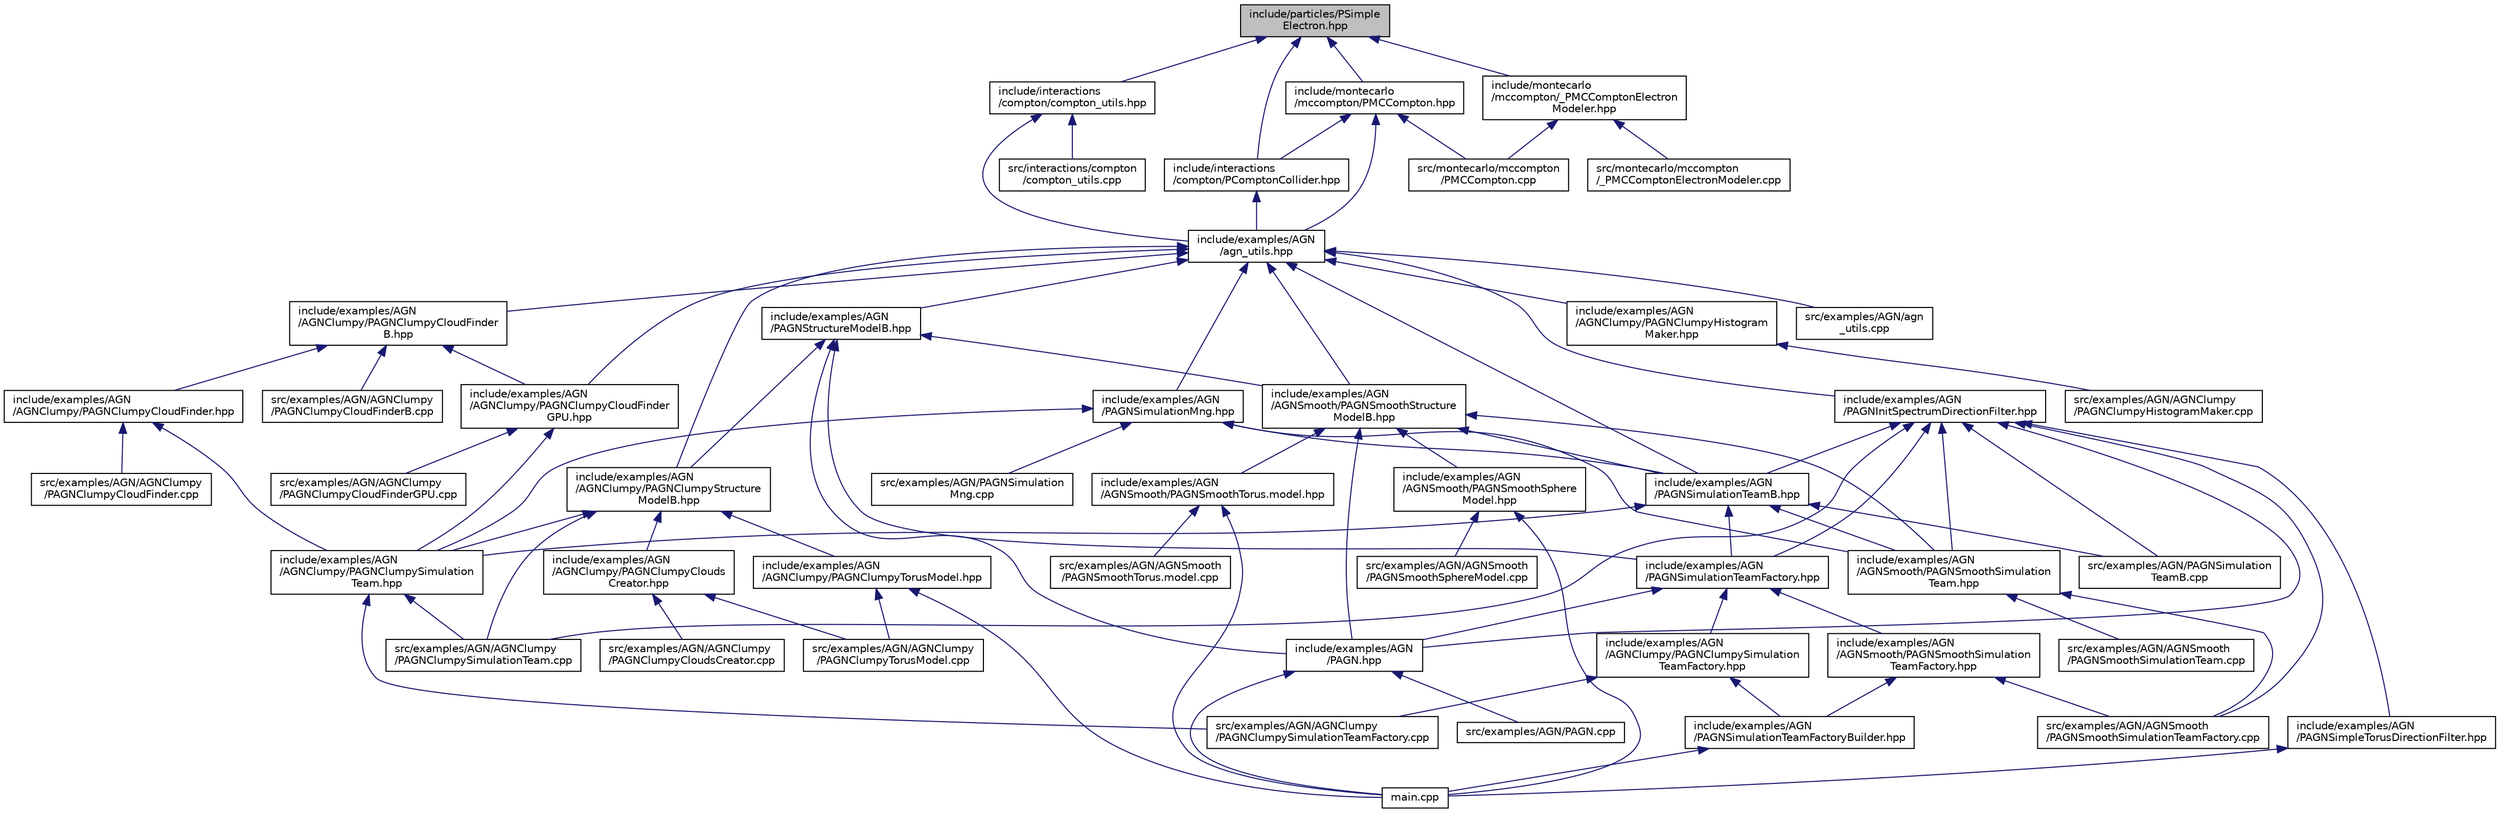 digraph "include/particles/PSimpleElectron.hpp"
{
 // LATEX_PDF_SIZE
  edge [fontname="Helvetica",fontsize="10",labelfontname="Helvetica",labelfontsize="10"];
  node [fontname="Helvetica",fontsize="10",shape=record];
  Node1 [label="include/particles/PSimple\lElectron.hpp",height=0.2,width=0.4,color="black", fillcolor="grey75", style="filled", fontcolor="black",tooltip=" "];
  Node1 -> Node2 [dir="back",color="midnightblue",fontsize="10",style="solid",fontname="Helvetica"];
  Node2 [label="include/interactions\l/compton/compton_utils.hpp",height=0.2,width=0.4,color="black", fillcolor="white", style="filled",URL="$compton__utils_8hpp.html",tooltip=" "];
  Node2 -> Node3 [dir="back",color="midnightblue",fontsize="10",style="solid",fontname="Helvetica"];
  Node3 [label="include/examples/AGN\l/agn_utils.hpp",height=0.2,width=0.4,color="black", fillcolor="white", style="filled",URL="$agn__utils_8hpp.html",tooltip="This file contains all the utilities needed by the agn x-ray spectrum models, provided in this applic..."];
  Node3 -> Node4 [dir="back",color="midnightblue",fontsize="10",style="solid",fontname="Helvetica"];
  Node4 [label="include/examples/AGN\l/AGNClumpy/PAGNClumpyCloudFinder\lB.hpp",height=0.2,width=0.4,color="black", fillcolor="white", style="filled",URL="$_p_a_g_n_clumpy_cloud_finder_b_8hpp.html",tooltip=" "];
  Node4 -> Node5 [dir="back",color="midnightblue",fontsize="10",style="solid",fontname="Helvetica"];
  Node5 [label="include/examples/AGN\l/AGNClumpy/PAGNClumpyCloudFinder.hpp",height=0.2,width=0.4,color="black", fillcolor="white", style="filled",URL="$_p_a_g_n_clumpy_cloud_finder_8hpp.html",tooltip=" "];
  Node5 -> Node6 [dir="back",color="midnightblue",fontsize="10",style="solid",fontname="Helvetica"];
  Node6 [label="include/examples/AGN\l/AGNClumpy/PAGNClumpySimulation\lTeam.hpp",height=0.2,width=0.4,color="black", fillcolor="white", style="filled",URL="$_p_a_g_n_clumpy_simulation_team_8hpp.html",tooltip=" "];
  Node6 -> Node7 [dir="back",color="midnightblue",fontsize="10",style="solid",fontname="Helvetica"];
  Node7 [label="src/examples/AGN/AGNClumpy\l/PAGNClumpySimulationTeam.cpp",height=0.2,width=0.4,color="black", fillcolor="white", style="filled",URL="$_p_a_g_n_clumpy_simulation_team_8cpp.html",tooltip=" "];
  Node6 -> Node8 [dir="back",color="midnightblue",fontsize="10",style="solid",fontname="Helvetica"];
  Node8 [label="src/examples/AGN/AGNClumpy\l/PAGNClumpySimulationTeamFactory.cpp",height=0.2,width=0.4,color="black", fillcolor="white", style="filled",URL="$_p_a_g_n_clumpy_simulation_team_factory_8cpp.html",tooltip=" "];
  Node5 -> Node9 [dir="back",color="midnightblue",fontsize="10",style="solid",fontname="Helvetica"];
  Node9 [label="src/examples/AGN/AGNClumpy\l/PAGNClumpyCloudFinder.cpp",height=0.2,width=0.4,color="black", fillcolor="white", style="filled",URL="$_p_a_g_n_clumpy_cloud_finder_8cpp.html",tooltip=" "];
  Node4 -> Node10 [dir="back",color="midnightblue",fontsize="10",style="solid",fontname="Helvetica"];
  Node10 [label="include/examples/AGN\l/AGNClumpy/PAGNClumpyCloudFinder\lGPU.hpp",height=0.2,width=0.4,color="black", fillcolor="white", style="filled",URL="$_p_a_g_n_clumpy_cloud_finder_g_p_u_8hpp.html",tooltip=" "];
  Node10 -> Node6 [dir="back",color="midnightblue",fontsize="10",style="solid",fontname="Helvetica"];
  Node10 -> Node11 [dir="back",color="midnightblue",fontsize="10",style="solid",fontname="Helvetica"];
  Node11 [label="src/examples/AGN/AGNClumpy\l/PAGNClumpyCloudFinderGPU.cpp",height=0.2,width=0.4,color="black", fillcolor="white", style="filled",URL="$_p_a_g_n_clumpy_cloud_finder_g_p_u_8cpp.html",tooltip=" "];
  Node4 -> Node12 [dir="back",color="midnightblue",fontsize="10",style="solid",fontname="Helvetica"];
  Node12 [label="src/examples/AGN/AGNClumpy\l/PAGNClumpyCloudFinderB.cpp",height=0.2,width=0.4,color="black", fillcolor="white", style="filled",URL="$_p_a_g_n_clumpy_cloud_finder_b_8cpp.html",tooltip=" "];
  Node3 -> Node10 [dir="back",color="midnightblue",fontsize="10",style="solid",fontname="Helvetica"];
  Node3 -> Node13 [dir="back",color="midnightblue",fontsize="10",style="solid",fontname="Helvetica"];
  Node13 [label="include/examples/AGN\l/AGNClumpy/PAGNClumpyStructure\lModelB.hpp",height=0.2,width=0.4,color="black", fillcolor="white", style="filled",URL="$_p_a_g_n_clumpy_structure_model_b_8hpp.html",tooltip=" "];
  Node13 -> Node14 [dir="back",color="midnightblue",fontsize="10",style="solid",fontname="Helvetica"];
  Node14 [label="include/examples/AGN\l/AGNClumpy/PAGNClumpyClouds\lCreator.hpp",height=0.2,width=0.4,color="black", fillcolor="white", style="filled",URL="$_p_a_g_n_clumpy_clouds_creator_8hpp.html",tooltip=" "];
  Node14 -> Node15 [dir="back",color="midnightblue",fontsize="10",style="solid",fontname="Helvetica"];
  Node15 [label="src/examples/AGN/AGNClumpy\l/PAGNClumpyCloudsCreator.cpp",height=0.2,width=0.4,color="black", fillcolor="white", style="filled",URL="$_p_a_g_n_clumpy_clouds_creator_8cpp.html",tooltip=" "];
  Node14 -> Node16 [dir="back",color="midnightblue",fontsize="10",style="solid",fontname="Helvetica"];
  Node16 [label="src/examples/AGN/AGNClumpy\l/PAGNClumpyTorusModel.cpp",height=0.2,width=0.4,color="black", fillcolor="white", style="filled",URL="$_p_a_g_n_clumpy_torus_model_8cpp.html",tooltip=" "];
  Node13 -> Node6 [dir="back",color="midnightblue",fontsize="10",style="solid",fontname="Helvetica"];
  Node13 -> Node17 [dir="back",color="midnightblue",fontsize="10",style="solid",fontname="Helvetica"];
  Node17 [label="include/examples/AGN\l/AGNClumpy/PAGNClumpyTorusModel.hpp",height=0.2,width=0.4,color="black", fillcolor="white", style="filled",URL="$_p_a_g_n_clumpy_torus_model_8hpp.html",tooltip=" "];
  Node17 -> Node18 [dir="back",color="midnightblue",fontsize="10",style="solid",fontname="Helvetica"];
  Node18 [label="main.cpp",height=0.2,width=0.4,color="black", fillcolor="white", style="filled",URL="$main_8cpp.html",tooltip="This example shows how to use the fluorescence simulator object."];
  Node17 -> Node16 [dir="back",color="midnightblue",fontsize="10",style="solid",fontname="Helvetica"];
  Node13 -> Node7 [dir="back",color="midnightblue",fontsize="10",style="solid",fontname="Helvetica"];
  Node3 -> Node19 [dir="back",color="midnightblue",fontsize="10",style="solid",fontname="Helvetica"];
  Node19 [label="include/examples/AGN\l/AGNClumpy/PAGNClumpyHistogram\lMaker.hpp",height=0.2,width=0.4,color="black", fillcolor="white", style="filled",URL="$_p_a_g_n_clumpy_histogram_maker_8hpp.html",tooltip=" "];
  Node19 -> Node20 [dir="back",color="midnightblue",fontsize="10",style="solid",fontname="Helvetica"];
  Node20 [label="src/examples/AGN/AGNClumpy\l/PAGNClumpyHistogramMaker.cpp",height=0.2,width=0.4,color="black", fillcolor="white", style="filled",URL="$_p_a_g_n_clumpy_histogram_maker_8cpp.html",tooltip=" "];
  Node3 -> Node21 [dir="back",color="midnightblue",fontsize="10",style="solid",fontname="Helvetica"];
  Node21 [label="include/examples/AGN\l/AGNSmooth/PAGNSmoothStructure\lModelB.hpp",height=0.2,width=0.4,color="black", fillcolor="white", style="filled",URL="$_p_a_g_n_smooth_structure_model_b_8hpp.html",tooltip="This file contains the declaration of the PSimpleAGNStrucure model abstract base class."];
  Node21 -> Node22 [dir="back",color="midnightblue",fontsize="10",style="solid",fontname="Helvetica"];
  Node22 [label="include/examples/AGN\l/AGNSmooth/PAGNSmoothSimulation\lTeam.hpp",height=0.2,width=0.4,color="black", fillcolor="white", style="filled",URL="$_p_a_g_n_smooth_simulation_team_8hpp.html",tooltip=" "];
  Node22 -> Node23 [dir="back",color="midnightblue",fontsize="10",style="solid",fontname="Helvetica"];
  Node23 [label="src/examples/AGN/AGNSmooth\l/PAGNSmoothSimulationTeam.cpp",height=0.2,width=0.4,color="black", fillcolor="white", style="filled",URL="$_p_a_g_n_smooth_simulation_team_8cpp.html",tooltip=" "];
  Node22 -> Node24 [dir="back",color="midnightblue",fontsize="10",style="solid",fontname="Helvetica"];
  Node24 [label="src/examples/AGN/AGNSmooth\l/PAGNSmoothSimulationTeamFactory.cpp",height=0.2,width=0.4,color="black", fillcolor="white", style="filled",URL="$_p_a_g_n_smooth_simulation_team_factory_8cpp.html",tooltip=" "];
  Node21 -> Node25 [dir="back",color="midnightblue",fontsize="10",style="solid",fontname="Helvetica"];
  Node25 [label="include/examples/AGN\l/AGNSmooth/PAGNSmoothSphere\lModel.hpp",height=0.2,width=0.4,color="black", fillcolor="white", style="filled",URL="$_p_a_g_n_smooth_sphere_model_8hpp.html",tooltip=" "];
  Node25 -> Node18 [dir="back",color="midnightblue",fontsize="10",style="solid",fontname="Helvetica"];
  Node25 -> Node26 [dir="back",color="midnightblue",fontsize="10",style="solid",fontname="Helvetica"];
  Node26 [label="src/examples/AGN/AGNSmooth\l/PAGNSmoothSphereModel.cpp",height=0.2,width=0.4,color="black", fillcolor="white", style="filled",URL="$_p_a_g_n_smooth_sphere_model_8cpp.html",tooltip=" "];
  Node21 -> Node27 [dir="back",color="midnightblue",fontsize="10",style="solid",fontname="Helvetica"];
  Node27 [label="include/examples/AGN\l/AGNSmooth/PAGNSmoothTorus.model.hpp",height=0.2,width=0.4,color="black", fillcolor="white", style="filled",URL="$_p_a_g_n_smooth_torus_8model_8hpp.html",tooltip=" "];
  Node27 -> Node18 [dir="back",color="midnightblue",fontsize="10",style="solid",fontname="Helvetica"];
  Node27 -> Node28 [dir="back",color="midnightblue",fontsize="10",style="solid",fontname="Helvetica"];
  Node28 [label="src/examples/AGN/AGNSmooth\l/PAGNSmoothTorus.model.cpp",height=0.2,width=0.4,color="black", fillcolor="white", style="filled",URL="$_p_a_g_n_smooth_torus_8model_8cpp.html",tooltip=" "];
  Node21 -> Node29 [dir="back",color="midnightblue",fontsize="10",style="solid",fontname="Helvetica"];
  Node29 [label="include/examples/AGN\l/PAGN.hpp",height=0.2,width=0.4,color="black", fillcolor="white", style="filled",URL="$_p_a_g_n_8hpp.html",tooltip=" "];
  Node29 -> Node18 [dir="back",color="midnightblue",fontsize="10",style="solid",fontname="Helvetica"];
  Node29 -> Node30 [dir="back",color="midnightblue",fontsize="10",style="solid",fontname="Helvetica"];
  Node30 [label="src/examples/AGN/PAGN.cpp",height=0.2,width=0.4,color="black", fillcolor="white", style="filled",URL="$_p_a_g_n_8cpp.html",tooltip=" "];
  Node21 -> Node31 [dir="back",color="midnightblue",fontsize="10",style="solid",fontname="Helvetica"];
  Node31 [label="include/examples/AGN\l/PAGNSimulationTeamB.hpp",height=0.2,width=0.4,color="black", fillcolor="white", style="filled",URL="$_p_a_g_n_simulation_team_b_8hpp.html",tooltip=" "];
  Node31 -> Node6 [dir="back",color="midnightblue",fontsize="10",style="solid",fontname="Helvetica"];
  Node31 -> Node22 [dir="back",color="midnightblue",fontsize="10",style="solid",fontname="Helvetica"];
  Node31 -> Node32 [dir="back",color="midnightblue",fontsize="10",style="solid",fontname="Helvetica"];
  Node32 [label="include/examples/AGN\l/PAGNSimulationTeamFactory.hpp",height=0.2,width=0.4,color="black", fillcolor="white", style="filled",URL="$_p_a_g_n_simulation_team_factory_8hpp.html",tooltip=" "];
  Node32 -> Node33 [dir="back",color="midnightblue",fontsize="10",style="solid",fontname="Helvetica"];
  Node33 [label="include/examples/AGN\l/AGNClumpy/PAGNClumpySimulation\lTeamFactory.hpp",height=0.2,width=0.4,color="black", fillcolor="white", style="filled",URL="$_p_a_g_n_clumpy_simulation_team_factory_8hpp.html",tooltip=" "];
  Node33 -> Node34 [dir="back",color="midnightblue",fontsize="10",style="solid",fontname="Helvetica"];
  Node34 [label="include/examples/AGN\l/PAGNSimulationTeamFactoryBuilder.hpp",height=0.2,width=0.4,color="black", fillcolor="white", style="filled",URL="$_p_a_g_n_simulation_team_factory_builder_8hpp.html",tooltip=" "];
  Node34 -> Node18 [dir="back",color="midnightblue",fontsize="10",style="solid",fontname="Helvetica"];
  Node33 -> Node8 [dir="back",color="midnightblue",fontsize="10",style="solid",fontname="Helvetica"];
  Node32 -> Node35 [dir="back",color="midnightblue",fontsize="10",style="solid",fontname="Helvetica"];
  Node35 [label="include/examples/AGN\l/AGNSmooth/PAGNSmoothSimulation\lTeamFactory.hpp",height=0.2,width=0.4,color="black", fillcolor="white", style="filled",URL="$_p_a_g_n_smooth_simulation_team_factory_8hpp.html",tooltip=" "];
  Node35 -> Node34 [dir="back",color="midnightblue",fontsize="10",style="solid",fontname="Helvetica"];
  Node35 -> Node24 [dir="back",color="midnightblue",fontsize="10",style="solid",fontname="Helvetica"];
  Node32 -> Node29 [dir="back",color="midnightblue",fontsize="10",style="solid",fontname="Helvetica"];
  Node31 -> Node36 [dir="back",color="midnightblue",fontsize="10",style="solid",fontname="Helvetica"];
  Node36 [label="src/examples/AGN/PAGNSimulation\lTeamB.cpp",height=0.2,width=0.4,color="black", fillcolor="white", style="filled",URL="$_p_a_g_n_simulation_team_b_8cpp.html",tooltip=" "];
  Node3 -> Node37 [dir="back",color="midnightblue",fontsize="10",style="solid",fontname="Helvetica"];
  Node37 [label="include/examples/AGN\l/PAGNStructureModelB.hpp",height=0.2,width=0.4,color="black", fillcolor="white", style="filled",URL="$_p_a_g_n_structure_model_b_8hpp.html",tooltip=" "];
  Node37 -> Node13 [dir="back",color="midnightblue",fontsize="10",style="solid",fontname="Helvetica"];
  Node37 -> Node21 [dir="back",color="midnightblue",fontsize="10",style="solid",fontname="Helvetica"];
  Node37 -> Node29 [dir="back",color="midnightblue",fontsize="10",style="solid",fontname="Helvetica"];
  Node37 -> Node32 [dir="back",color="midnightblue",fontsize="10",style="solid",fontname="Helvetica"];
  Node3 -> Node31 [dir="back",color="midnightblue",fontsize="10",style="solid",fontname="Helvetica"];
  Node3 -> Node38 [dir="back",color="midnightblue",fontsize="10",style="solid",fontname="Helvetica"];
  Node38 [label="include/examples/AGN\l/PAGNSimulationMng.hpp",height=0.2,width=0.4,color="black", fillcolor="white", style="filled",URL="$_p_a_g_n_simulation_mng_8hpp.html",tooltip=" "];
  Node38 -> Node6 [dir="back",color="midnightblue",fontsize="10",style="solid",fontname="Helvetica"];
  Node38 -> Node22 [dir="back",color="midnightblue",fontsize="10",style="solid",fontname="Helvetica"];
  Node38 -> Node31 [dir="back",color="midnightblue",fontsize="10",style="solid",fontname="Helvetica"];
  Node38 -> Node39 [dir="back",color="midnightblue",fontsize="10",style="solid",fontname="Helvetica"];
  Node39 [label="src/examples/AGN/PAGNSimulation\lMng.cpp",height=0.2,width=0.4,color="black", fillcolor="white", style="filled",URL="$_p_a_g_n_simulation_mng_8cpp.html",tooltip=" "];
  Node3 -> Node40 [dir="back",color="midnightblue",fontsize="10",style="solid",fontname="Helvetica"];
  Node40 [label="include/examples/AGN\l/PAGNInitSpectrumDirectionFilter.hpp",height=0.2,width=0.4,color="black", fillcolor="white", style="filled",URL="$_p_a_g_n_init_spectrum_direction_filter_8hpp.html",tooltip=" "];
  Node40 -> Node22 [dir="back",color="midnightblue",fontsize="10",style="solid",fontname="Helvetica"];
  Node40 -> Node31 [dir="back",color="midnightblue",fontsize="10",style="solid",fontname="Helvetica"];
  Node40 -> Node32 [dir="back",color="midnightblue",fontsize="10",style="solid",fontname="Helvetica"];
  Node40 -> Node29 [dir="back",color="midnightblue",fontsize="10",style="solid",fontname="Helvetica"];
  Node40 -> Node41 [dir="back",color="midnightblue",fontsize="10",style="solid",fontname="Helvetica"];
  Node41 [label="include/examples/AGN\l/PAGNSimpleTorusDirectionFilter.hpp",height=0.2,width=0.4,color="black", fillcolor="white", style="filled",URL="$_p_a_g_n_simple_torus_direction_filter_8hpp.html",tooltip=" "];
  Node41 -> Node18 [dir="back",color="midnightblue",fontsize="10",style="solid",fontname="Helvetica"];
  Node40 -> Node7 [dir="back",color="midnightblue",fontsize="10",style="solid",fontname="Helvetica"];
  Node40 -> Node24 [dir="back",color="midnightblue",fontsize="10",style="solid",fontname="Helvetica"];
  Node40 -> Node36 [dir="back",color="midnightblue",fontsize="10",style="solid",fontname="Helvetica"];
  Node3 -> Node42 [dir="back",color="midnightblue",fontsize="10",style="solid",fontname="Helvetica"];
  Node42 [label="src/examples/AGN/agn\l_utils.cpp",height=0.2,width=0.4,color="black", fillcolor="white", style="filled",URL="$agn__utils_8cpp.html",tooltip=" "];
  Node2 -> Node43 [dir="back",color="midnightblue",fontsize="10",style="solid",fontname="Helvetica"];
  Node43 [label="src/interactions/compton\l/compton_utils.cpp",height=0.2,width=0.4,color="black", fillcolor="white", style="filled",URL="$compton__utils_8cpp.html",tooltip=" "];
  Node1 -> Node44 [dir="back",color="midnightblue",fontsize="10",style="solid",fontname="Helvetica"];
  Node44 [label="include/interactions\l/compton/PComptonCollider.hpp",height=0.2,width=0.4,color="black", fillcolor="white", style="filled",URL="$_p_compton_collider_8hpp.html",tooltip=" "];
  Node44 -> Node3 [dir="back",color="midnightblue",fontsize="10",style="solid",fontname="Helvetica"];
  Node1 -> Node45 [dir="back",color="midnightblue",fontsize="10",style="solid",fontname="Helvetica"];
  Node45 [label="include/montecarlo\l/mccompton/_PMCComptonElectron\lModeler.hpp",height=0.2,width=0.4,color="black", fillcolor="white", style="filled",URL="$___p_m_c_compton_electron_modeler_8hpp.html",tooltip=" "];
  Node45 -> Node46 [dir="back",color="midnightblue",fontsize="10",style="solid",fontname="Helvetica"];
  Node46 [label="src/montecarlo/mccompton\l/_PMCComptonElectronModeler.cpp",height=0.2,width=0.4,color="black", fillcolor="white", style="filled",URL="$___p_m_c_compton_electron_modeler_8cpp.html",tooltip=" "];
  Node45 -> Node47 [dir="back",color="midnightblue",fontsize="10",style="solid",fontname="Helvetica"];
  Node47 [label="src/montecarlo/mccompton\l/PMCCompton.cpp",height=0.2,width=0.4,color="black", fillcolor="white", style="filled",URL="$_p_m_c_compton_8cpp.html",tooltip=" "];
  Node1 -> Node48 [dir="back",color="midnightblue",fontsize="10",style="solid",fontname="Helvetica"];
  Node48 [label="include/montecarlo\l/mccompton/PMCCompton.hpp",height=0.2,width=0.4,color="black", fillcolor="white", style="filled",URL="$_p_m_c_compton_8hpp.html",tooltip=" "];
  Node48 -> Node3 [dir="back",color="midnightblue",fontsize="10",style="solid",fontname="Helvetica"];
  Node48 -> Node44 [dir="back",color="midnightblue",fontsize="10",style="solid",fontname="Helvetica"];
  Node48 -> Node47 [dir="back",color="midnightblue",fontsize="10",style="solid",fontname="Helvetica"];
}
